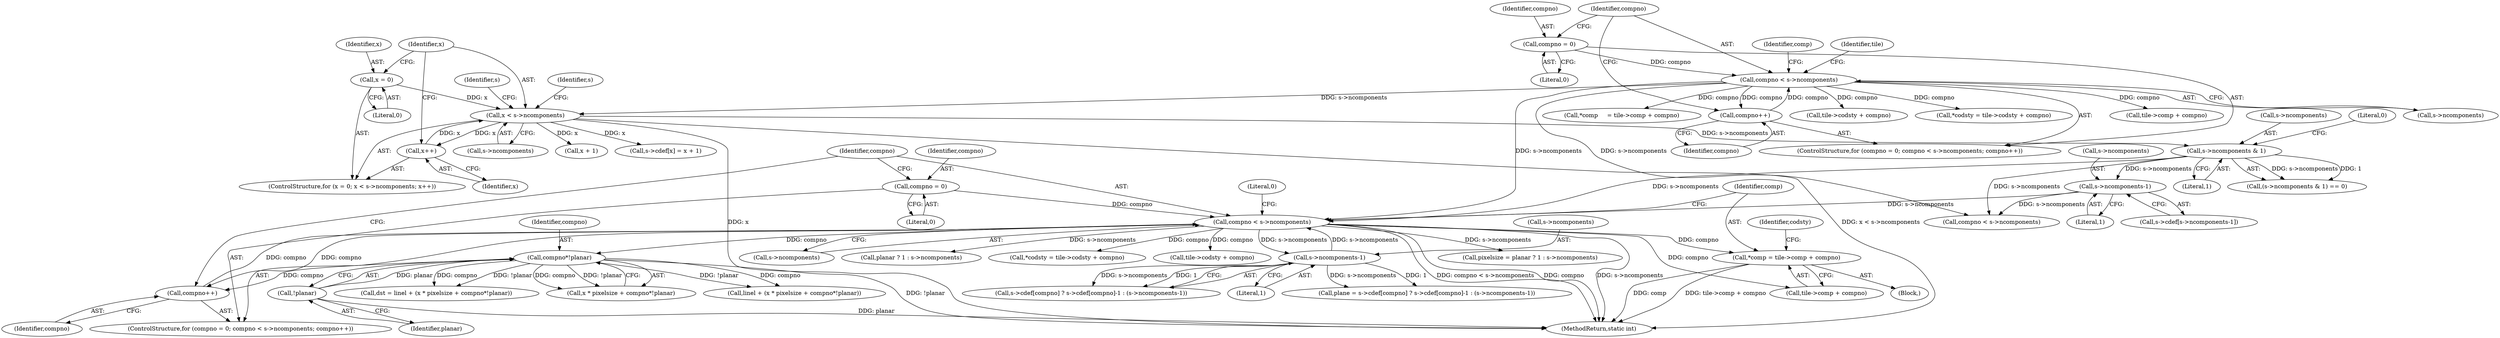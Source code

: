 digraph "1_FFmpeg_fe448cd28d674c3eff3072552eae366d0b659ce9@integer" {
"1000786" [label="(Call,*comp = tile->comp + compno)"];
"1000777" [label="(Call,compno < s->ncomponents)"];
"1000782" [label="(Call,compno++)"];
"1000973" [label="(Call,compno*!planar)"];
"1000975" [label="(Call,!planar)"];
"1000774" [label="(Call,compno = 0)"];
"1000880" [label="(Call,s->ncomponents-1)"];
"1000439" [label="(Call,s->ncomponents & 1)"];
"1000421" [label="(Call,x < s->ncomponents)"];
"1000426" [label="(Call,x++)"];
"1000418" [label="(Call,x = 0)"];
"1000134" [label="(Call,compno < s->ncomponents)"];
"1000131" [label="(Call,compno = 0)"];
"1000139" [label="(Call,compno++)"];
"1000450" [label="(Call,s->ncomponents-1)"];
"1000427" [label="(Identifier,x)"];
"1000439" [label="(Call,s->ncomponents & 1)"];
"1000421" [label="(Call,x < s->ncomponents)"];
"1000130" [label="(ControlStructure,for (compno = 0; compno < s->ncomponents; compno++))"];
"1000438" [label="(Call,(s->ncomponents & 1) == 0)"];
"1000784" [label="(Block,)"];
"1000446" [label="(Call,s->cdef[s->ncomponents-1])"];
"1000131" [label="(Call,compno = 0)"];
"1000145" [label="(Call,tile->comp + compno)"];
"1000418" [label="(Call,x = 0)"];
"1001089" [label="(Literal,0)"];
"1000417" [label="(ControlStructure,for (x = 0; x < s->ncomponents; x++))"];
"1000786" [label="(Call,*comp = tile->comp + compno)"];
"1000140" [label="(Identifier,compno)"];
"1000794" [label="(Call,*codsty = tile->codsty + compno)"];
"1000796" [label="(Call,tile->codsty + compno)"];
"1000783" [label="(Identifier,compno)"];
"1000975" [label="(Call,!planar)"];
"1000773" [label="(ControlStructure,for (compno = 0; compno < s->ncomponents; compno++))"];
"1000423" [label="(Call,s->ncomponents)"];
"1000419" [label="(Identifier,x)"];
"1000787" [label="(Identifier,comp)"];
"1000967" [label="(Call,linel + (x * pixelsize + compno*!planar))"];
"1000422" [label="(Identifier,x)"];
"1000444" [label="(Literal,0)"];
"1000851" [label="(Call,pixelsize = planar ? 1 : s->ncomponents)"];
"1000884" [label="(Literal,1)"];
"1000467" [label="(Call,compno < s->ncomponents)"];
"1000880" [label="(Call,s->ncomponents-1)"];
"1000434" [label="(Call,x + 1)"];
"1000881" [label="(Call,s->ncomponents)"];
"1000973" [label="(Call,compno*!planar)"];
"1000144" [label="(Identifier,comp)"];
"1000136" [label="(Call,s->ncomponents)"];
"1000143" [label="(Call,*comp     = tile->comp + compno)"];
"1000965" [label="(Call,dst = linel + (x * pixelsize + compno*!planar))"];
"1000976" [label="(Identifier,planar)"];
"1001090" [label="(MethodReturn,static int)"];
"1000775" [label="(Identifier,compno)"];
"1000134" [label="(Call,compno < s->ncomponents)"];
"1000451" [label="(Call,s->ncomponents)"];
"1000428" [label="(Call,s->cdef[x] = x + 1)"];
"1000420" [label="(Literal,0)"];
"1000778" [label="(Identifier,compno)"];
"1000401" [label="(Identifier,tile)"];
"1000132" [label="(Identifier,compno)"];
"1000795" [label="(Identifier,codsty)"];
"1000135" [label="(Identifier,compno)"];
"1000782" [label="(Call,compno++)"];
"1000776" [label="(Literal,0)"];
"1000454" [label="(Literal,1)"];
"1000441" [label="(Identifier,s)"];
"1000865" [label="(Call,plane = s->cdef[compno] ? s->cdef[compno]-1 : (s->ncomponents-1))"];
"1000450" [label="(Call,s->ncomponents-1)"];
"1000774" [label="(Call,compno = 0)"];
"1000788" [label="(Call,tile->comp + compno)"];
"1000974" [label="(Identifier,compno)"];
"1000426" [label="(Call,x++)"];
"1000153" [label="(Call,tile->codsty + compno)"];
"1000777" [label="(Call,compno < s->ncomponents)"];
"1000969" [label="(Call,x * pixelsize + compno*!planar)"];
"1000151" [label="(Call,*codsty = tile->codsty + compno)"];
"1000779" [label="(Call,s->ncomponents)"];
"1000853" [label="(Call,planar ? 1 : s->ncomponents)"];
"1000867" [label="(Call,s->cdef[compno] ? s->cdef[compno]-1 : (s->ncomponents-1))"];
"1000431" [label="(Identifier,s)"];
"1000133" [label="(Literal,0)"];
"1000139" [label="(Call,compno++)"];
"1000443" [label="(Literal,1)"];
"1000440" [label="(Call,s->ncomponents)"];
"1000786" -> "1000784"  [label="AST: "];
"1000786" -> "1000788"  [label="CFG: "];
"1000787" -> "1000786"  [label="AST: "];
"1000788" -> "1000786"  [label="AST: "];
"1000795" -> "1000786"  [label="CFG: "];
"1000786" -> "1001090"  [label="DDG: tile->comp + compno"];
"1000786" -> "1001090"  [label="DDG: comp"];
"1000777" -> "1000786"  [label="DDG: compno"];
"1000777" -> "1000773"  [label="AST: "];
"1000777" -> "1000779"  [label="CFG: "];
"1000778" -> "1000777"  [label="AST: "];
"1000779" -> "1000777"  [label="AST: "];
"1000787" -> "1000777"  [label="CFG: "];
"1001089" -> "1000777"  [label="CFG: "];
"1000777" -> "1001090"  [label="DDG: compno < s->ncomponents"];
"1000777" -> "1001090"  [label="DDG: compno"];
"1000777" -> "1001090"  [label="DDG: s->ncomponents"];
"1000782" -> "1000777"  [label="DDG: compno"];
"1000774" -> "1000777"  [label="DDG: compno"];
"1000880" -> "1000777"  [label="DDG: s->ncomponents"];
"1000439" -> "1000777"  [label="DDG: s->ncomponents"];
"1000134" -> "1000777"  [label="DDG: s->ncomponents"];
"1000450" -> "1000777"  [label="DDG: s->ncomponents"];
"1000777" -> "1000782"  [label="DDG: compno"];
"1000777" -> "1000788"  [label="DDG: compno"];
"1000777" -> "1000794"  [label="DDG: compno"];
"1000777" -> "1000796"  [label="DDG: compno"];
"1000777" -> "1000851"  [label="DDG: s->ncomponents"];
"1000777" -> "1000853"  [label="DDG: s->ncomponents"];
"1000777" -> "1000880"  [label="DDG: s->ncomponents"];
"1000777" -> "1000973"  [label="DDG: compno"];
"1000782" -> "1000773"  [label="AST: "];
"1000782" -> "1000783"  [label="CFG: "];
"1000783" -> "1000782"  [label="AST: "];
"1000778" -> "1000782"  [label="CFG: "];
"1000973" -> "1000782"  [label="DDG: compno"];
"1000973" -> "1000969"  [label="AST: "];
"1000973" -> "1000975"  [label="CFG: "];
"1000974" -> "1000973"  [label="AST: "];
"1000975" -> "1000973"  [label="AST: "];
"1000969" -> "1000973"  [label="CFG: "];
"1000973" -> "1001090"  [label="DDG: !planar"];
"1000973" -> "1000965"  [label="DDG: compno"];
"1000973" -> "1000965"  [label="DDG: !planar"];
"1000973" -> "1000967"  [label="DDG: compno"];
"1000973" -> "1000967"  [label="DDG: !planar"];
"1000973" -> "1000969"  [label="DDG: compno"];
"1000973" -> "1000969"  [label="DDG: !planar"];
"1000975" -> "1000973"  [label="DDG: planar"];
"1000975" -> "1000976"  [label="CFG: "];
"1000976" -> "1000975"  [label="AST: "];
"1000975" -> "1001090"  [label="DDG: planar"];
"1000774" -> "1000773"  [label="AST: "];
"1000774" -> "1000776"  [label="CFG: "];
"1000775" -> "1000774"  [label="AST: "];
"1000776" -> "1000774"  [label="AST: "];
"1000778" -> "1000774"  [label="CFG: "];
"1000880" -> "1000867"  [label="AST: "];
"1000880" -> "1000884"  [label="CFG: "];
"1000881" -> "1000880"  [label="AST: "];
"1000884" -> "1000880"  [label="AST: "];
"1000867" -> "1000880"  [label="CFG: "];
"1000880" -> "1000865"  [label="DDG: s->ncomponents"];
"1000880" -> "1000865"  [label="DDG: 1"];
"1000880" -> "1000867"  [label="DDG: s->ncomponents"];
"1000880" -> "1000867"  [label="DDG: 1"];
"1000439" -> "1000438"  [label="AST: "];
"1000439" -> "1000443"  [label="CFG: "];
"1000440" -> "1000439"  [label="AST: "];
"1000443" -> "1000439"  [label="AST: "];
"1000444" -> "1000439"  [label="CFG: "];
"1000439" -> "1000438"  [label="DDG: s->ncomponents"];
"1000439" -> "1000438"  [label="DDG: 1"];
"1000421" -> "1000439"  [label="DDG: s->ncomponents"];
"1000439" -> "1000450"  [label="DDG: s->ncomponents"];
"1000439" -> "1000467"  [label="DDG: s->ncomponents"];
"1000421" -> "1000417"  [label="AST: "];
"1000421" -> "1000423"  [label="CFG: "];
"1000422" -> "1000421"  [label="AST: "];
"1000423" -> "1000421"  [label="AST: "];
"1000431" -> "1000421"  [label="CFG: "];
"1000441" -> "1000421"  [label="CFG: "];
"1000421" -> "1001090"  [label="DDG: x"];
"1000421" -> "1001090"  [label="DDG: x < s->ncomponents"];
"1000426" -> "1000421"  [label="DDG: x"];
"1000418" -> "1000421"  [label="DDG: x"];
"1000134" -> "1000421"  [label="DDG: s->ncomponents"];
"1000421" -> "1000426"  [label="DDG: x"];
"1000421" -> "1000428"  [label="DDG: x"];
"1000421" -> "1000434"  [label="DDG: x"];
"1000426" -> "1000417"  [label="AST: "];
"1000426" -> "1000427"  [label="CFG: "];
"1000427" -> "1000426"  [label="AST: "];
"1000422" -> "1000426"  [label="CFG: "];
"1000418" -> "1000417"  [label="AST: "];
"1000418" -> "1000420"  [label="CFG: "];
"1000419" -> "1000418"  [label="AST: "];
"1000420" -> "1000418"  [label="AST: "];
"1000422" -> "1000418"  [label="CFG: "];
"1000134" -> "1000130"  [label="AST: "];
"1000134" -> "1000136"  [label="CFG: "];
"1000135" -> "1000134"  [label="AST: "];
"1000136" -> "1000134"  [label="AST: "];
"1000144" -> "1000134"  [label="CFG: "];
"1000401" -> "1000134"  [label="CFG: "];
"1000131" -> "1000134"  [label="DDG: compno"];
"1000139" -> "1000134"  [label="DDG: compno"];
"1000134" -> "1000139"  [label="DDG: compno"];
"1000134" -> "1000143"  [label="DDG: compno"];
"1000134" -> "1000145"  [label="DDG: compno"];
"1000134" -> "1000151"  [label="DDG: compno"];
"1000134" -> "1000153"  [label="DDG: compno"];
"1000134" -> "1000467"  [label="DDG: s->ncomponents"];
"1000131" -> "1000130"  [label="AST: "];
"1000131" -> "1000133"  [label="CFG: "];
"1000132" -> "1000131"  [label="AST: "];
"1000133" -> "1000131"  [label="AST: "];
"1000135" -> "1000131"  [label="CFG: "];
"1000139" -> "1000130"  [label="AST: "];
"1000139" -> "1000140"  [label="CFG: "];
"1000140" -> "1000139"  [label="AST: "];
"1000135" -> "1000139"  [label="CFG: "];
"1000450" -> "1000446"  [label="AST: "];
"1000450" -> "1000454"  [label="CFG: "];
"1000451" -> "1000450"  [label="AST: "];
"1000454" -> "1000450"  [label="AST: "];
"1000446" -> "1000450"  [label="CFG: "];
"1000450" -> "1000467"  [label="DDG: s->ncomponents"];
}

